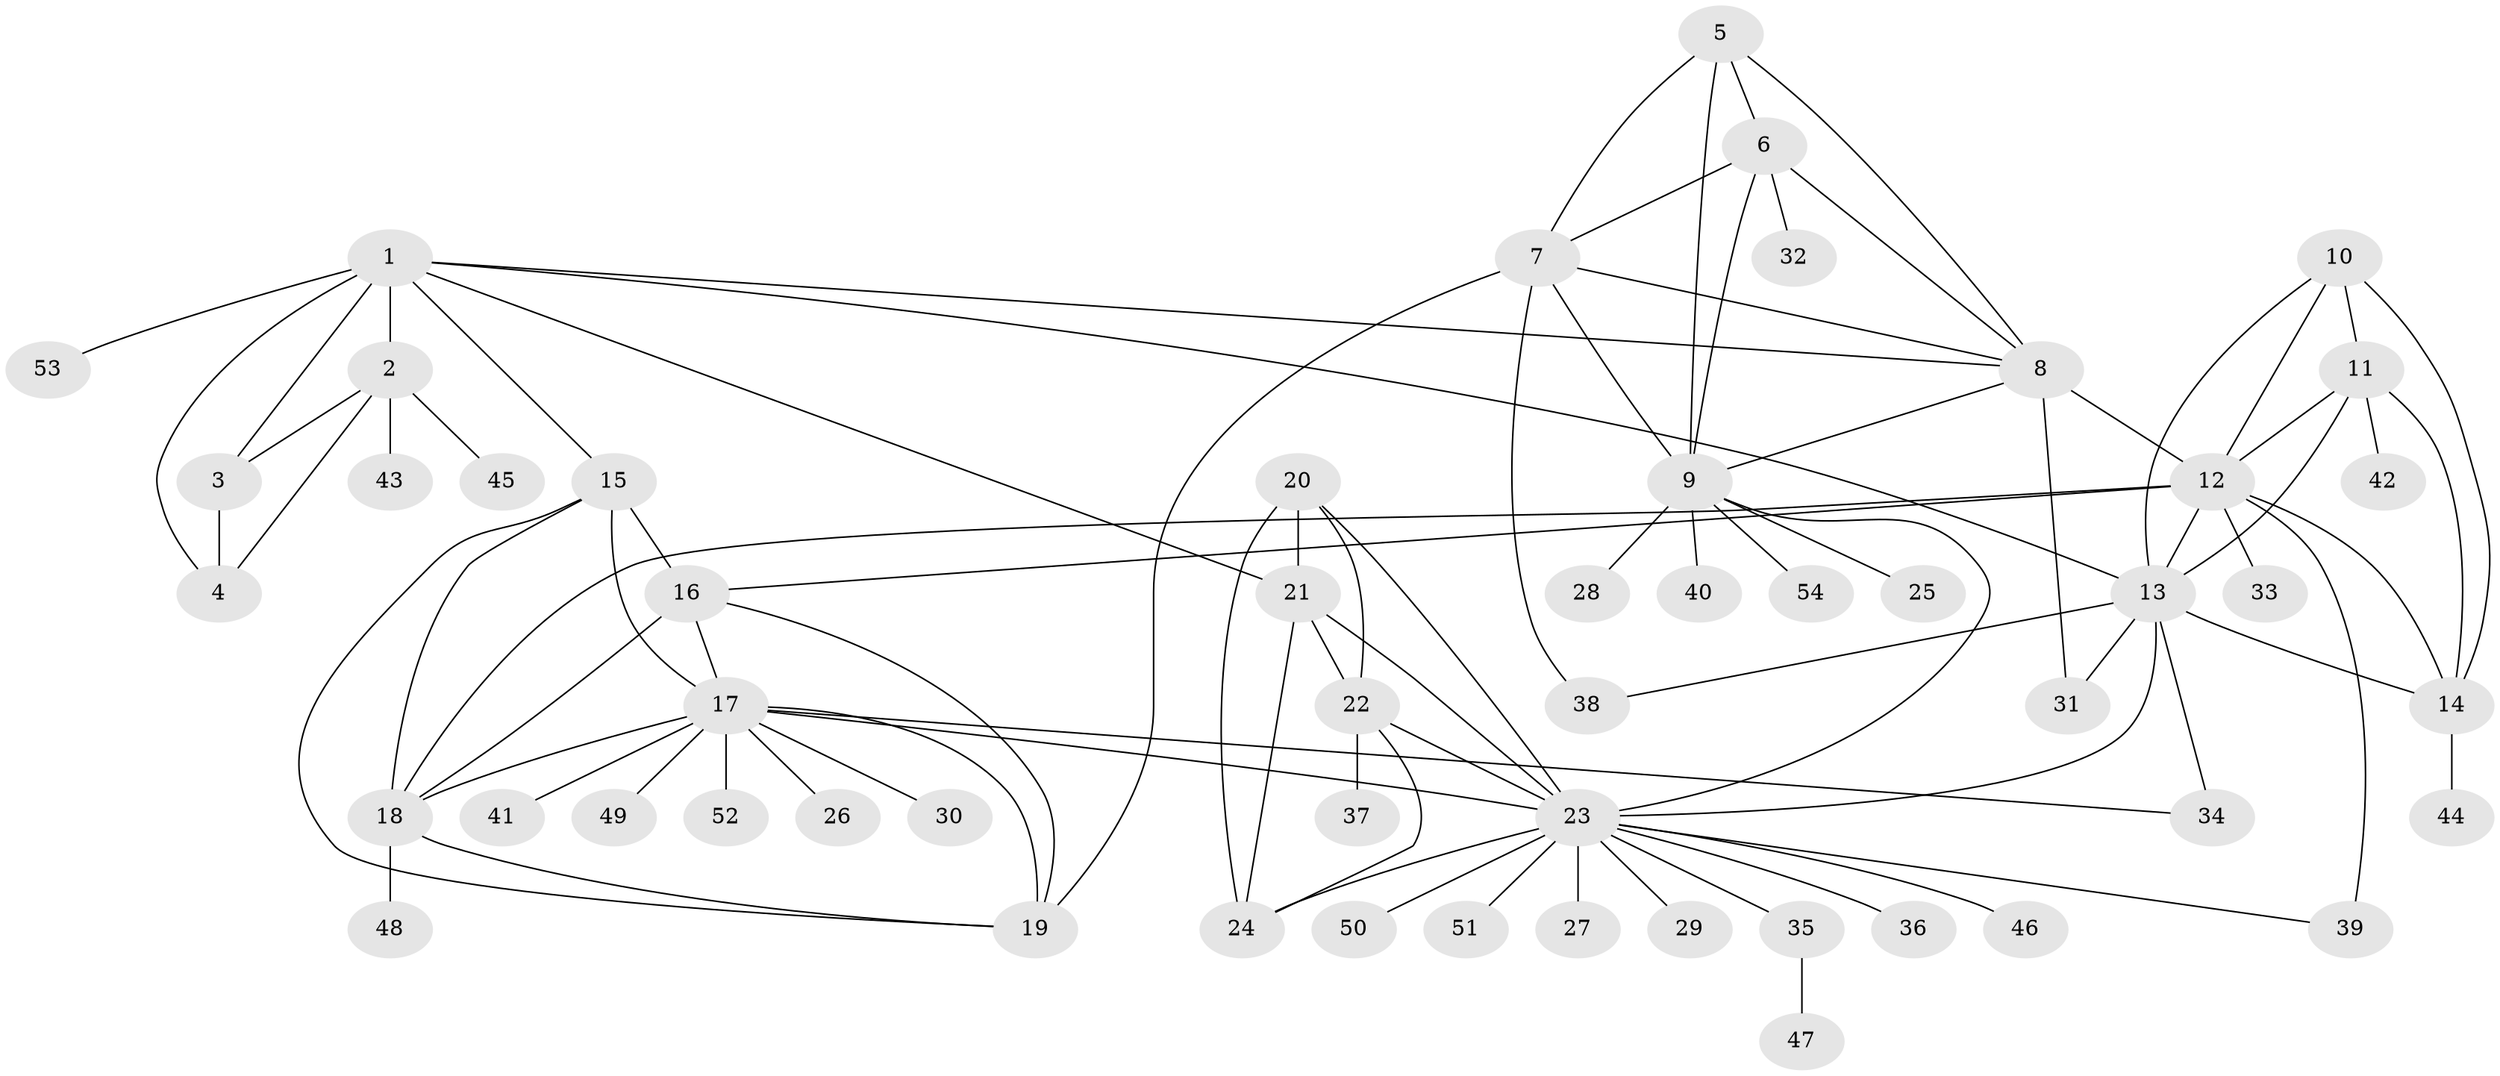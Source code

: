 // original degree distribution, {10: 0.028037383177570093, 9: 0.018691588785046728, 7: 0.028037383177570093, 4: 0.037383177570093455, 5: 0.028037383177570093, 12: 0.018691588785046728, 11: 0.009345794392523364, 13: 0.009345794392523364, 8: 0.018691588785046728, 6: 0.028037383177570093, 16: 0.009345794392523364, 1: 0.6448598130841121, 2: 0.11214953271028037, 3: 0.009345794392523364}
// Generated by graph-tools (version 1.1) at 2025/37/03/09/25 02:37:39]
// undirected, 54 vertices, 91 edges
graph export_dot {
graph [start="1"]
  node [color=gray90,style=filled];
  1;
  2;
  3;
  4;
  5;
  6;
  7;
  8;
  9;
  10;
  11;
  12;
  13;
  14;
  15;
  16;
  17;
  18;
  19;
  20;
  21;
  22;
  23;
  24;
  25;
  26;
  27;
  28;
  29;
  30;
  31;
  32;
  33;
  34;
  35;
  36;
  37;
  38;
  39;
  40;
  41;
  42;
  43;
  44;
  45;
  46;
  47;
  48;
  49;
  50;
  51;
  52;
  53;
  54;
  1 -- 2 [weight=1.0];
  1 -- 3 [weight=1.0];
  1 -- 4 [weight=2.0];
  1 -- 8 [weight=1.0];
  1 -- 13 [weight=1.0];
  1 -- 15 [weight=1.0];
  1 -- 21 [weight=1.0];
  1 -- 53 [weight=1.0];
  2 -- 3 [weight=1.0];
  2 -- 4 [weight=2.0];
  2 -- 43 [weight=1.0];
  2 -- 45 [weight=3.0];
  3 -- 4 [weight=4.0];
  5 -- 6 [weight=1.0];
  5 -- 7 [weight=1.0];
  5 -- 8 [weight=1.0];
  5 -- 9 [weight=1.0];
  6 -- 7 [weight=1.0];
  6 -- 8 [weight=1.0];
  6 -- 9 [weight=1.0];
  6 -- 32 [weight=2.0];
  7 -- 8 [weight=1.0];
  7 -- 9 [weight=1.0];
  7 -- 19 [weight=1.0];
  7 -- 38 [weight=3.0];
  8 -- 9 [weight=1.0];
  8 -- 12 [weight=1.0];
  8 -- 31 [weight=5.0];
  9 -- 23 [weight=1.0];
  9 -- 25 [weight=1.0];
  9 -- 28 [weight=1.0];
  9 -- 40 [weight=1.0];
  9 -- 54 [weight=1.0];
  10 -- 11 [weight=1.0];
  10 -- 12 [weight=1.0];
  10 -- 13 [weight=1.0];
  10 -- 14 [weight=1.0];
  11 -- 12 [weight=1.0];
  11 -- 13 [weight=1.0];
  11 -- 14 [weight=1.0];
  11 -- 42 [weight=2.0];
  12 -- 13 [weight=1.0];
  12 -- 14 [weight=1.0];
  12 -- 16 [weight=1.0];
  12 -- 18 [weight=1.0];
  12 -- 33 [weight=1.0];
  12 -- 39 [weight=2.0];
  13 -- 14 [weight=1.0];
  13 -- 23 [weight=1.0];
  13 -- 31 [weight=1.0];
  13 -- 34 [weight=4.0];
  13 -- 38 [weight=1.0];
  14 -- 44 [weight=3.0];
  15 -- 16 [weight=1.0];
  15 -- 17 [weight=1.0];
  15 -- 18 [weight=1.0];
  15 -- 19 [weight=1.0];
  16 -- 17 [weight=1.0];
  16 -- 18 [weight=4.0];
  16 -- 19 [weight=1.0];
  17 -- 18 [weight=1.0];
  17 -- 19 [weight=1.0];
  17 -- 23 [weight=1.0];
  17 -- 26 [weight=1.0];
  17 -- 30 [weight=1.0];
  17 -- 34 [weight=1.0];
  17 -- 41 [weight=1.0];
  17 -- 49 [weight=1.0];
  17 -- 52 [weight=1.0];
  18 -- 19 [weight=1.0];
  18 -- 48 [weight=1.0];
  20 -- 21 [weight=3.0];
  20 -- 22 [weight=1.0];
  20 -- 23 [weight=1.0];
  20 -- 24 [weight=1.0];
  21 -- 22 [weight=1.0];
  21 -- 23 [weight=1.0];
  21 -- 24 [weight=1.0];
  22 -- 23 [weight=1.0];
  22 -- 24 [weight=1.0];
  22 -- 37 [weight=1.0];
  23 -- 24 [weight=1.0];
  23 -- 27 [weight=1.0];
  23 -- 29 [weight=1.0];
  23 -- 35 [weight=1.0];
  23 -- 36 [weight=1.0];
  23 -- 39 [weight=1.0];
  23 -- 46 [weight=1.0];
  23 -- 50 [weight=1.0];
  23 -- 51 [weight=1.0];
  35 -- 47 [weight=1.0];
}
